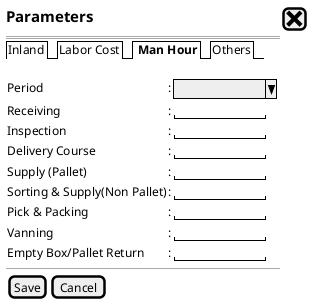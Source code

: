 @startsalt
{
<size:15><b>Parameters|[<size:25><&x>]|*
==
{/ Inland | Labor Cost |<b> Man Hour | Others}*
  
  .
  {
    |Period                         |:|^           ^|*
    |Receiving                      |:|"           "|*
    |Inspection                     |:|"           "|*
    |Delivery Course                |:|"           "|*
    |Supply (Pallet)                |:|"           "|*
    |Sorting & Supply(Non Pallet)   |:|"           "|*
    |Pick & Packing                 |:|"           "|*
    |Vanning                        |:|"           "|*
    |Empty Box/Pallet Return        |:|"           "|*
  }
  --
  {
    [Save]|[Cancel]
  }






}
@endsalt